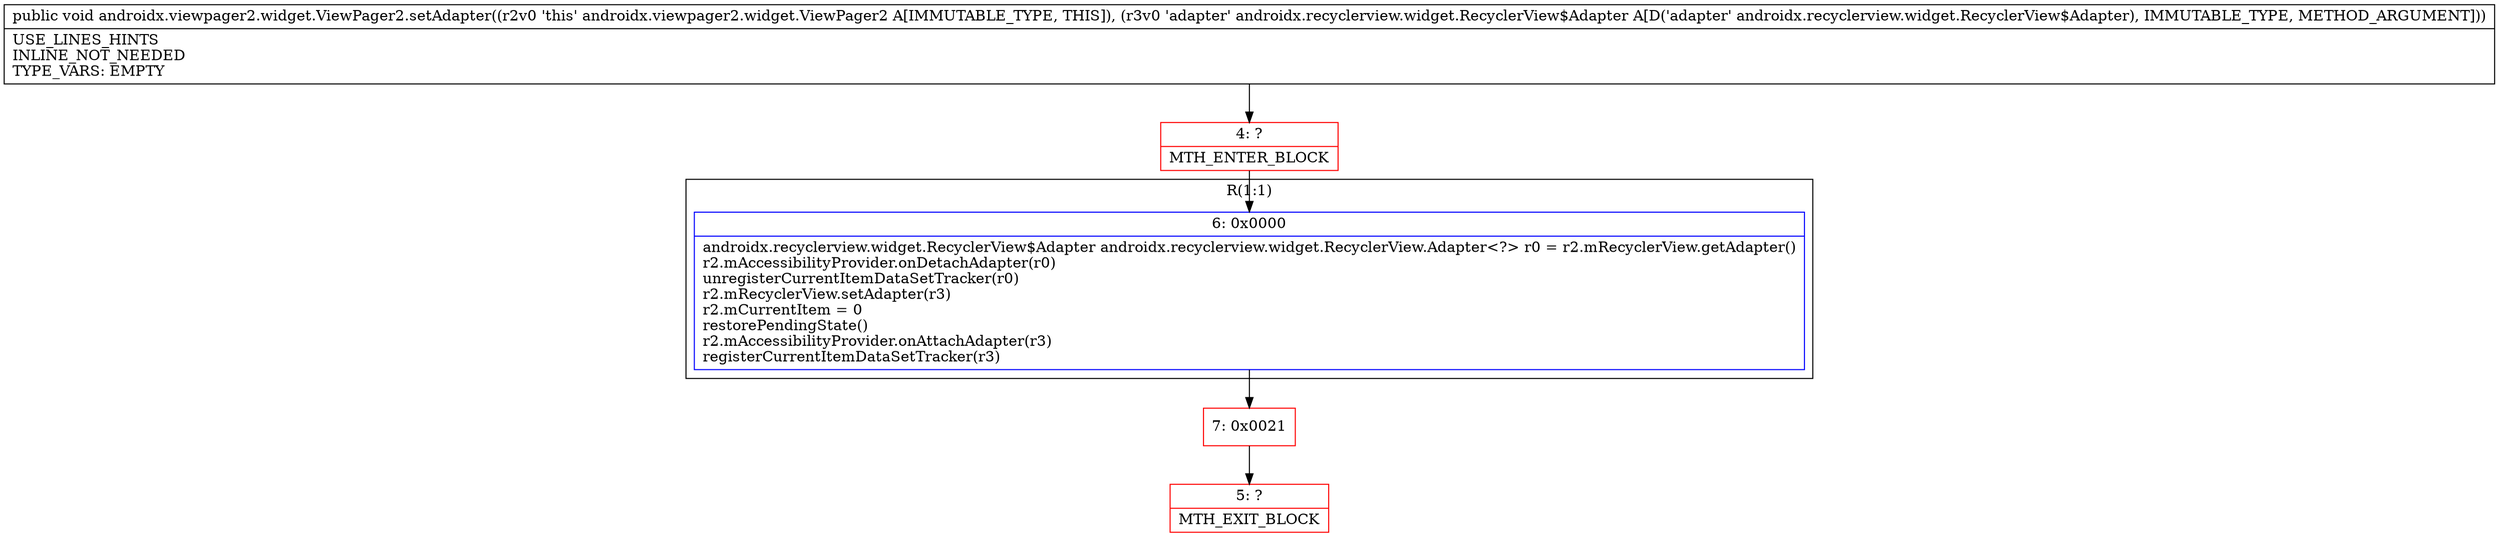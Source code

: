 digraph "CFG forandroidx.viewpager2.widget.ViewPager2.setAdapter(Landroidx\/recyclerview\/widget\/RecyclerView$Adapter;)V" {
subgraph cluster_Region_436795227 {
label = "R(1:1)";
node [shape=record,color=blue];
Node_6 [shape=record,label="{6\:\ 0x0000|androidx.recyclerview.widget.RecyclerView$Adapter androidx.recyclerview.widget.RecyclerView.Adapter\<?\> r0 = r2.mRecyclerView.getAdapter()\lr2.mAccessibilityProvider.onDetachAdapter(r0)\lunregisterCurrentItemDataSetTracker(r0)\lr2.mRecyclerView.setAdapter(r3)\lr2.mCurrentItem = 0\lrestorePendingState()\lr2.mAccessibilityProvider.onAttachAdapter(r3)\lregisterCurrentItemDataSetTracker(r3)\l}"];
}
Node_4 [shape=record,color=red,label="{4\:\ ?|MTH_ENTER_BLOCK\l}"];
Node_7 [shape=record,color=red,label="{7\:\ 0x0021}"];
Node_5 [shape=record,color=red,label="{5\:\ ?|MTH_EXIT_BLOCK\l}"];
MethodNode[shape=record,label="{public void androidx.viewpager2.widget.ViewPager2.setAdapter((r2v0 'this' androidx.viewpager2.widget.ViewPager2 A[IMMUTABLE_TYPE, THIS]), (r3v0 'adapter' androidx.recyclerview.widget.RecyclerView$Adapter A[D('adapter' androidx.recyclerview.widget.RecyclerView$Adapter), IMMUTABLE_TYPE, METHOD_ARGUMENT]))  | USE_LINES_HINTS\lINLINE_NOT_NEEDED\lTYPE_VARS: EMPTY\l}"];
MethodNode -> Node_4;Node_6 -> Node_7;
Node_4 -> Node_6;
Node_7 -> Node_5;
}

